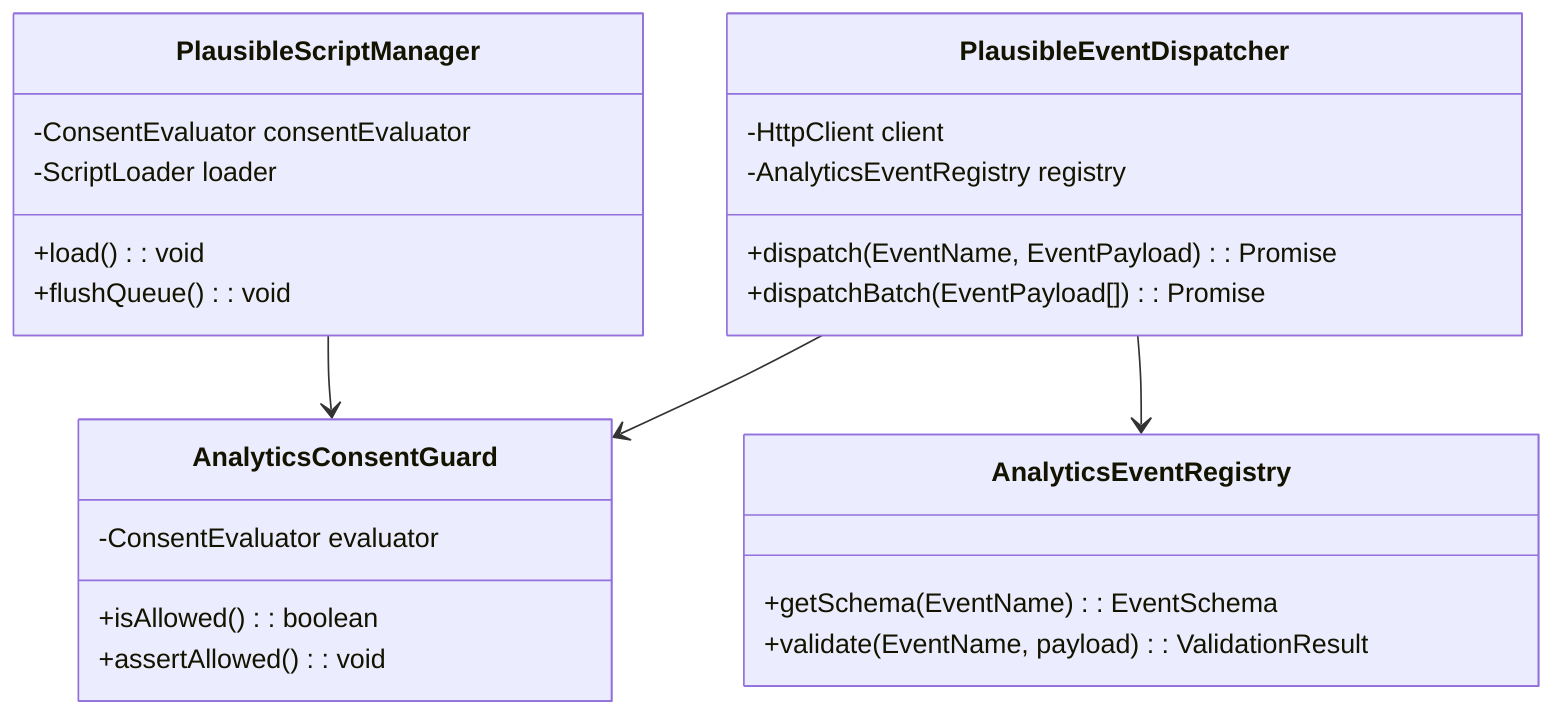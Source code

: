 classDiagram
    class PlausibleScriptManager {
        -ConsentEvaluator consentEvaluator
        -ScriptLoader loader
        +load(): void
        +flushQueue(): void
    }

    class PlausibleEventDispatcher {
        -HttpClient client
        -AnalyticsEventRegistry registry
        +dispatch(EventName, EventPayload): Promise<void>
        +dispatchBatch(EventPayload[]): Promise<void>
    }

    class AnalyticsEventRegistry {
        +getSchema(EventName): EventSchema
        +validate(EventName, payload): ValidationResult
    }

    class AnalyticsConsentGuard {
        -ConsentEvaluator evaluator
        +isAllowed(): boolean
        +assertAllowed(): void
    }

    PlausibleScriptManager --> AnalyticsConsentGuard
    PlausibleEventDispatcher --> AnalyticsConsentGuard
    PlausibleEventDispatcher --> AnalyticsEventRegistry